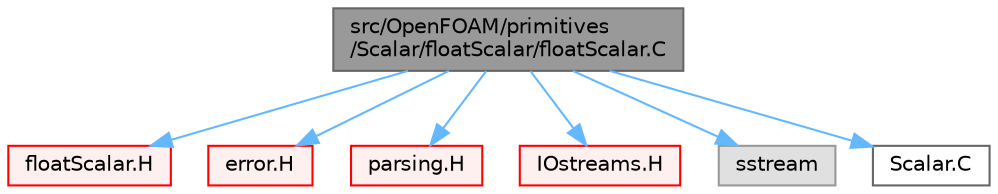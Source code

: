 digraph "src/OpenFOAM/primitives/Scalar/floatScalar/floatScalar.C"
{
 // LATEX_PDF_SIZE
  bgcolor="transparent";
  edge [fontname=Helvetica,fontsize=10,labelfontname=Helvetica,labelfontsize=10];
  node [fontname=Helvetica,fontsize=10,shape=box,height=0.2,width=0.4];
  Node1 [id="Node000001",label="src/OpenFOAM/primitives\l/Scalar/floatScalar/floatScalar.C",height=0.2,width=0.4,color="gray40", fillcolor="grey60", style="filled", fontcolor="black",tooltip=" "];
  Node1 -> Node2 [id="edge1_Node000001_Node000002",color="steelblue1",style="solid",tooltip=" "];
  Node2 [id="Node000002",label="floatScalar.H",height=0.2,width=0.4,color="red", fillcolor="#FFF0F0", style="filled",URL="$floatScalar_8H.html",tooltip=" "];
  Node1 -> Node31 [id="edge2_Node000001_Node000031",color="steelblue1",style="solid",tooltip=" "];
  Node31 [id="Node000031",label="error.H",height=0.2,width=0.4,color="red", fillcolor="#FFF0F0", style="filled",URL="$error_8H.html",tooltip=" "];
  Node1 -> Node69 [id="edge3_Node000001_Node000069",color="steelblue1",style="solid",tooltip=" "];
  Node69 [id="Node000069",label="parsing.H",height=0.2,width=0.4,color="red", fillcolor="#FFF0F0", style="filled",URL="$parsing_8H.html",tooltip=" "];
  Node1 -> Node107 [id="edge4_Node000001_Node000107",color="steelblue1",style="solid",tooltip=" "];
  Node107 [id="Node000107",label="IOstreams.H",height=0.2,width=0.4,color="red", fillcolor="#FFF0F0", style="filled",URL="$IOstreams_8H.html",tooltip="Useful combination of include files which define Sin, Sout and Serr and the use of IO streams general..."];
  Node1 -> Node127 [id="edge5_Node000001_Node000127",color="steelblue1",style="solid",tooltip=" "];
  Node127 [id="Node000127",label="sstream",height=0.2,width=0.4,color="grey60", fillcolor="#E0E0E0", style="filled",tooltip=" "];
  Node1 -> Node128 [id="edge6_Node000001_Node000128",color="steelblue1",style="solid",tooltip=" "];
  Node128 [id="Node000128",label="Scalar.C",height=0.2,width=0.4,color="grey40", fillcolor="white", style="filled",URL="$Scalar_8C.html",tooltip=" "];
}
